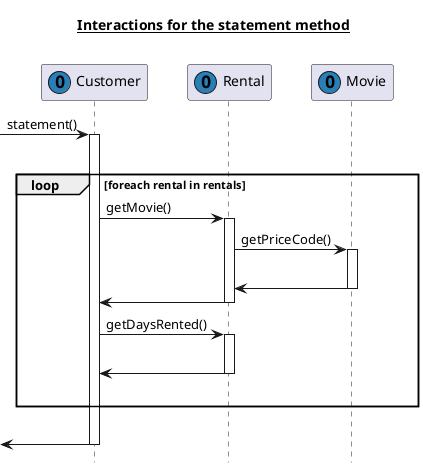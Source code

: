 @startuml

title __Interactions for the statement method__\n

skinparam ParticipantPadding 15
skinparam BoxPadding 10
hide footbox

participant "Customer" as Customer << (O,#2980B9) >>
participant "Rental" as Rental << (O,#2980B9) >>
participant "Movie" as Movie << (O,#2980B9) >>

-> Customer : statement()
activate Customer
|||
loop foreach rental in rentals
    Customer -> Rental : getMovie()
    activate Rental
        Rental -> Movie : getPriceCode()
        activate Movie
        |||
        Movie -> Rental
        deactivate Movie
    Rental -> Customer
    deactivate Rental

    Customer -> Rental : getDaysRented()
    activate Rental
    |||
    Rental -> Customer
    deactivate Rental
    |||
end
|||
<- Customer
deactivate Customer


@enduml